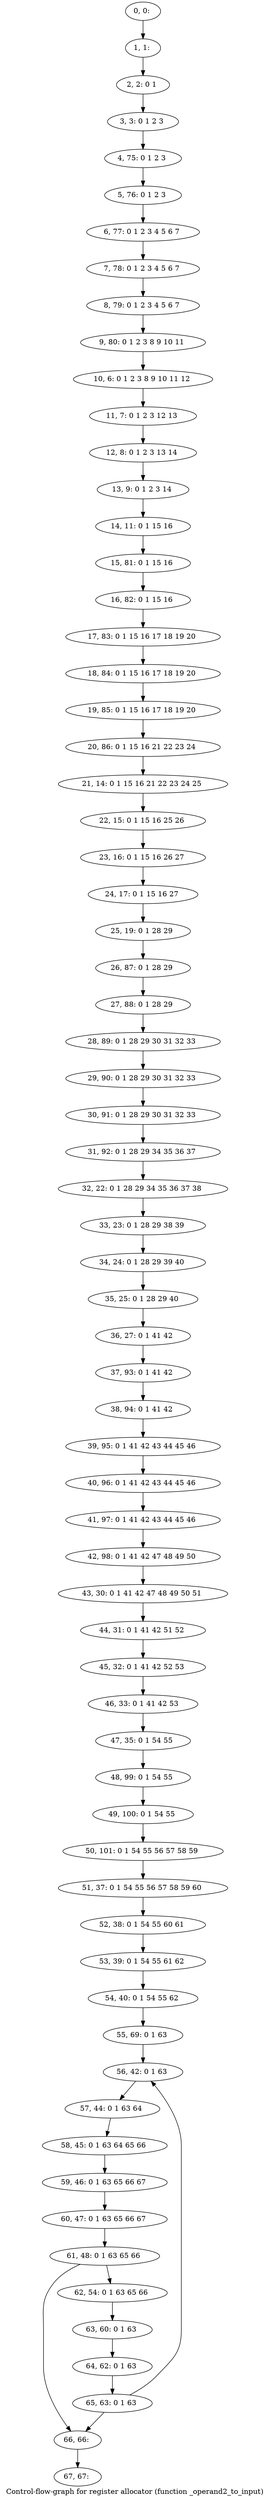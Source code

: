 digraph G {
graph [label="Control-flow-graph for register allocator (function _operand2_to_input)"]
0[label="0, 0: "];
1[label="1, 1: "];
2[label="2, 2: 0 1 "];
3[label="3, 3: 0 1 2 3 "];
4[label="4, 75: 0 1 2 3 "];
5[label="5, 76: 0 1 2 3 "];
6[label="6, 77: 0 1 2 3 4 5 6 7 "];
7[label="7, 78: 0 1 2 3 4 5 6 7 "];
8[label="8, 79: 0 1 2 3 4 5 6 7 "];
9[label="9, 80: 0 1 2 3 8 9 10 11 "];
10[label="10, 6: 0 1 2 3 8 9 10 11 12 "];
11[label="11, 7: 0 1 2 3 12 13 "];
12[label="12, 8: 0 1 2 3 13 14 "];
13[label="13, 9: 0 1 2 3 14 "];
14[label="14, 11: 0 1 15 16 "];
15[label="15, 81: 0 1 15 16 "];
16[label="16, 82: 0 1 15 16 "];
17[label="17, 83: 0 1 15 16 17 18 19 20 "];
18[label="18, 84: 0 1 15 16 17 18 19 20 "];
19[label="19, 85: 0 1 15 16 17 18 19 20 "];
20[label="20, 86: 0 1 15 16 21 22 23 24 "];
21[label="21, 14: 0 1 15 16 21 22 23 24 25 "];
22[label="22, 15: 0 1 15 16 25 26 "];
23[label="23, 16: 0 1 15 16 26 27 "];
24[label="24, 17: 0 1 15 16 27 "];
25[label="25, 19: 0 1 28 29 "];
26[label="26, 87: 0 1 28 29 "];
27[label="27, 88: 0 1 28 29 "];
28[label="28, 89: 0 1 28 29 30 31 32 33 "];
29[label="29, 90: 0 1 28 29 30 31 32 33 "];
30[label="30, 91: 0 1 28 29 30 31 32 33 "];
31[label="31, 92: 0 1 28 29 34 35 36 37 "];
32[label="32, 22: 0 1 28 29 34 35 36 37 38 "];
33[label="33, 23: 0 1 28 29 38 39 "];
34[label="34, 24: 0 1 28 29 39 40 "];
35[label="35, 25: 0 1 28 29 40 "];
36[label="36, 27: 0 1 41 42 "];
37[label="37, 93: 0 1 41 42 "];
38[label="38, 94: 0 1 41 42 "];
39[label="39, 95: 0 1 41 42 43 44 45 46 "];
40[label="40, 96: 0 1 41 42 43 44 45 46 "];
41[label="41, 97: 0 1 41 42 43 44 45 46 "];
42[label="42, 98: 0 1 41 42 47 48 49 50 "];
43[label="43, 30: 0 1 41 42 47 48 49 50 51 "];
44[label="44, 31: 0 1 41 42 51 52 "];
45[label="45, 32: 0 1 41 42 52 53 "];
46[label="46, 33: 0 1 41 42 53 "];
47[label="47, 35: 0 1 54 55 "];
48[label="48, 99: 0 1 54 55 "];
49[label="49, 100: 0 1 54 55 "];
50[label="50, 101: 0 1 54 55 56 57 58 59 "];
51[label="51, 37: 0 1 54 55 56 57 58 59 60 "];
52[label="52, 38: 0 1 54 55 60 61 "];
53[label="53, 39: 0 1 54 55 61 62 "];
54[label="54, 40: 0 1 54 55 62 "];
55[label="55, 69: 0 1 63 "];
56[label="56, 42: 0 1 63 "];
57[label="57, 44: 0 1 63 64 "];
58[label="58, 45: 0 1 63 64 65 66 "];
59[label="59, 46: 0 1 63 65 66 67 "];
60[label="60, 47: 0 1 63 65 66 67 "];
61[label="61, 48: 0 1 63 65 66 "];
62[label="62, 54: 0 1 63 65 66 "];
63[label="63, 60: 0 1 63 "];
64[label="64, 62: 0 1 63 "];
65[label="65, 63: 0 1 63 "];
66[label="66, 66: "];
67[label="67, 67: "];
0->1 ;
1->2 ;
2->3 ;
3->4 ;
4->5 ;
5->6 ;
6->7 ;
7->8 ;
8->9 ;
9->10 ;
10->11 ;
11->12 ;
12->13 ;
13->14 ;
14->15 ;
15->16 ;
16->17 ;
17->18 ;
18->19 ;
19->20 ;
20->21 ;
21->22 ;
22->23 ;
23->24 ;
24->25 ;
25->26 ;
26->27 ;
27->28 ;
28->29 ;
29->30 ;
30->31 ;
31->32 ;
32->33 ;
33->34 ;
34->35 ;
35->36 ;
36->37 ;
37->38 ;
38->39 ;
39->40 ;
40->41 ;
41->42 ;
42->43 ;
43->44 ;
44->45 ;
45->46 ;
46->47 ;
47->48 ;
48->49 ;
49->50 ;
50->51 ;
51->52 ;
52->53 ;
53->54 ;
54->55 ;
55->56 ;
56->57 ;
57->58 ;
58->59 ;
59->60 ;
60->61 ;
61->62 ;
61->66 ;
62->63 ;
63->64 ;
64->65 ;
65->66 ;
65->56 ;
66->67 ;
}
